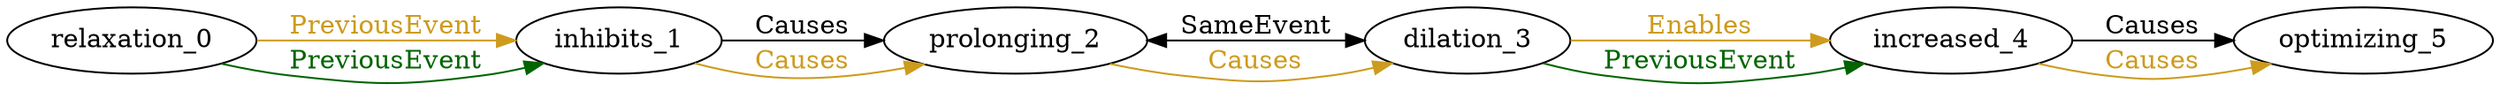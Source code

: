 digraph finite_state_machine { 
	rankdir=LR;
	size="50,50";
node0 [label = "relaxation_0"]
node1 [label = "inhibits_1"]
node2 [label = "prolonging_2"]
node3 [label = "dilation_3"]
node4 [label = "increased_4"]
node5 [label = "optimizing_5"]
node0 -> node1 [ label = "PreviousEvent" fontcolor="goldenrod3"  color = "goldenrod3"];
node1 -> node2 [ label = "Causes" fontcolor="black"  color = "Black"];
node1 -> node2 [ label = "Causes" fontcolor="goldenrod3"  color = "goldenrod3"];
node2 -> node3 [ label = "SameEvent" fontcolor="black" dir = "both" color = "Black"];
node2 -> node3 [ label = "Causes" fontcolor="goldenrod3"  color = "goldenrod3"];
node3 -> node4 [ label = "Enables" fontcolor="goldenrod3"  color = "goldenrod3"];
node4 -> node5 [ label = "Causes" fontcolor="black"  color = "Black"];
node4 -> node5 [ label = "Causes" fontcolor="goldenrod3"  color = "goldenrod3"];
node0 -> node1 [ label = "PreviousEvent" fontcolor="darkgreen"  color = "darkgreen"];
node3 -> node4 [ label = "PreviousEvent" fontcolor="darkgreen"  color = "darkgreen"];
}